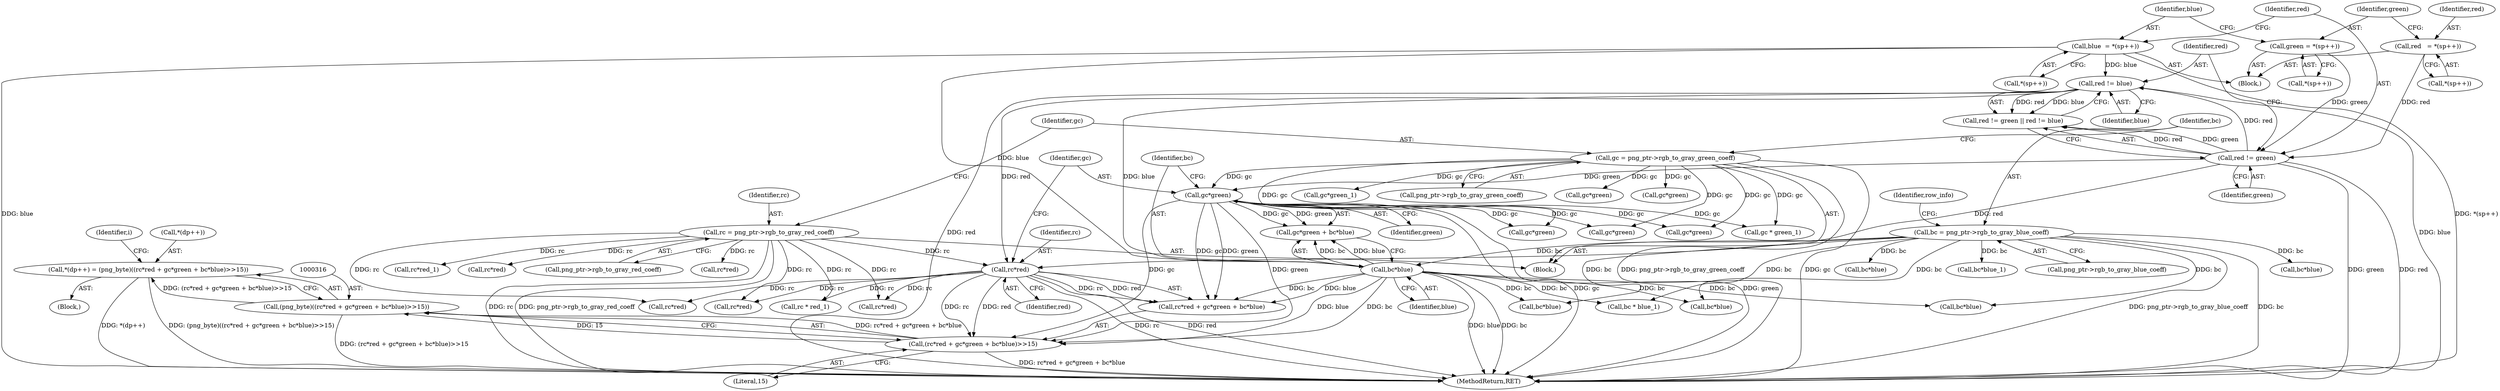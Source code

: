 digraph "0_Chrome_7f3d85b096f66870a15b37c2f40b219b2e292693_9@integer" {
"1000311" [label="(Call,*(dp++) = (png_byte)((rc*red + gc*green + bc*blue)>>15))"];
"1000315" [label="(Call,(png_byte)((rc*red + gc*green + bc*blue)>>15))"];
"1000317" [label="(Call,(rc*red + gc*green + bc*blue)>>15)"];
"1000319" [label="(Call,rc*red)"];
"1000127" [label="(Call,rc = png_ptr->rgb_to_gray_red_coeff)"];
"1000304" [label="(Call,red != blue)"];
"1000301" [label="(Call,red != green)"];
"1000282" [label="(Call,red   = *(sp++))"];
"1000288" [label="(Call,green = *(sp++))"];
"1000294" [label="(Call,blue  = *(sp++))"];
"1000323" [label="(Call,gc*green)"];
"1000133" [label="(Call,gc = png_ptr->rgb_to_gray_green_coeff)"];
"1000326" [label="(Call,bc*blue)"];
"1000139" [label="(Call,bc = png_ptr->rgb_to_gray_blue_coeff)"];
"1000667" [label="(Call,bc*blue)"];
"1000327" [label="(Identifier,bc)"];
"1000279" [label="(Identifier,i)"];
"1000325" [label="(Identifier,green)"];
"1000509" [label="(Call,rc*red_1)"];
"1000791" [label="(Call,gc*green)"];
"1000326" [label="(Call,bc*blue)"];
"1000307" [label="(Block,)"];
"1000139" [label="(Call,bc = png_ptr->rgb_to_gray_blue_coeff)"];
"1000315" [label="(Call,(png_byte)((rc*red + gc*green + bc*blue)>>15))"];
"1000319" [label="(Call,rc*red)"];
"1000321" [label="(Identifier,red)"];
"1000862" [label="(Call,rc*red)"];
"1000311" [label="(Call,*(dp++) = (png_byte)((rc*red + gc*green + bc*blue)>>15))"];
"1000128" [label="(Identifier,rc)"];
"1000866" [label="(Call,gc*green)"];
"1000294" [label="(Call,blue  = *(sp++))"];
"1000513" [label="(Call,gc*green_1)"];
"1000301" [label="(Call,red != green)"];
"1000303" [label="(Identifier,green)"];
"1000660" [label="(Call,rc*red)"];
"1000284" [label="(Call,*(sp++))"];
"1000295" [label="(Identifier,blue)"];
"1000141" [label="(Call,png_ptr->rgb_to_gray_blue_coeff)"];
"1000140" [label="(Identifier,bc)"];
"1000323" [label="(Call,gc*green)"];
"1000248" [label="(Call,bc*blue)"];
"1001050" [label="(Call,rc * red_1)"];
"1000305" [label="(Identifier,red)"];
"1000787" [label="(Call,rc*red)"];
"1000290" [label="(Call,*(sp++))"];
"1000135" [label="(Call,png_ptr->rgb_to_gray_green_coeff)"];
"1000147" [label="(Identifier,row_info)"];
"1000289" [label="(Identifier,green)"];
"1001208" [label="(Call,gc*green)"];
"1000312" [label="(Call,*(dp++))"];
"1001211" [label="(Call,bc*blue)"];
"1000320" [label="(Identifier,rc)"];
"1000664" [label="(Call,gc*green)"];
"1000245" [label="(Call,gc*green)"];
"1000129" [label="(Call,png_ptr->rgb_to_gray_red_coeff)"];
"1000300" [label="(Call,red != green || red != blue)"];
"1000133" [label="(Call,gc = png_ptr->rgb_to_gray_green_coeff)"];
"1000125" [label="(Block,)"];
"1000127" [label="(Call,rc = png_ptr->rgb_to_gray_red_coeff)"];
"1000304" [label="(Call,red != blue)"];
"1000322" [label="(Call,gc*green + bc*blue)"];
"1000282" [label="(Call,red   = *(sp++))"];
"1000869" [label="(Call,bc*blue)"];
"1000241" [label="(Call,rc*red)"];
"1000329" [label="(Literal,15)"];
"1001285" [label="(MethodReturn,RET)"];
"1000306" [label="(Identifier,blue)"];
"1000283" [label="(Identifier,red)"];
"1000134" [label="(Identifier,gc)"];
"1000288" [label="(Call,green = *(sp++))"];
"1000280" [label="(Block,)"];
"1001054" [label="(Call,gc * green_1)"];
"1000516" [label="(Call,bc*blue_1)"];
"1000317" [label="(Call,(rc*red + gc*green + bc*blue)>>15)"];
"1000328" [label="(Identifier,blue)"];
"1001204" [label="(Call,rc*red)"];
"1001057" [label="(Call,bc * blue_1)"];
"1000302" [label="(Identifier,red)"];
"1000324" [label="(Identifier,gc)"];
"1000318" [label="(Call,rc*red + gc*green + bc*blue)"];
"1000296" [label="(Call,*(sp++))"];
"1000794" [label="(Call,bc*blue)"];
"1000311" -> "1000307"  [label="AST: "];
"1000311" -> "1000315"  [label="CFG: "];
"1000312" -> "1000311"  [label="AST: "];
"1000315" -> "1000311"  [label="AST: "];
"1000279" -> "1000311"  [label="CFG: "];
"1000311" -> "1001285"  [label="DDG: *(dp++)"];
"1000311" -> "1001285"  [label="DDG: (png_byte)((rc*red + gc*green + bc*blue)>>15)"];
"1000315" -> "1000311"  [label="DDG: (rc*red + gc*green + bc*blue)>>15"];
"1000315" -> "1000317"  [label="CFG: "];
"1000316" -> "1000315"  [label="AST: "];
"1000317" -> "1000315"  [label="AST: "];
"1000315" -> "1001285"  [label="DDG: (rc*red + gc*green + bc*blue)>>15"];
"1000317" -> "1000315"  [label="DDG: rc*red + gc*green + bc*blue"];
"1000317" -> "1000315"  [label="DDG: 15"];
"1000317" -> "1000329"  [label="CFG: "];
"1000318" -> "1000317"  [label="AST: "];
"1000329" -> "1000317"  [label="AST: "];
"1000317" -> "1001285"  [label="DDG: rc*red + gc*green + bc*blue"];
"1000319" -> "1000317"  [label="DDG: rc"];
"1000319" -> "1000317"  [label="DDG: red"];
"1000323" -> "1000317"  [label="DDG: gc"];
"1000323" -> "1000317"  [label="DDG: green"];
"1000326" -> "1000317"  [label="DDG: bc"];
"1000326" -> "1000317"  [label="DDG: blue"];
"1000319" -> "1000318"  [label="AST: "];
"1000319" -> "1000321"  [label="CFG: "];
"1000320" -> "1000319"  [label="AST: "];
"1000321" -> "1000319"  [label="AST: "];
"1000324" -> "1000319"  [label="CFG: "];
"1000319" -> "1001285"  [label="DDG: red"];
"1000319" -> "1001285"  [label="DDG: rc"];
"1000319" -> "1000318"  [label="DDG: rc"];
"1000319" -> "1000318"  [label="DDG: red"];
"1000127" -> "1000319"  [label="DDG: rc"];
"1000304" -> "1000319"  [label="DDG: red"];
"1000301" -> "1000319"  [label="DDG: red"];
"1000319" -> "1000787"  [label="DDG: rc"];
"1000319" -> "1000862"  [label="DDG: rc"];
"1000319" -> "1001050"  [label="DDG: rc"];
"1000319" -> "1001204"  [label="DDG: rc"];
"1000127" -> "1000125"  [label="AST: "];
"1000127" -> "1000129"  [label="CFG: "];
"1000128" -> "1000127"  [label="AST: "];
"1000129" -> "1000127"  [label="AST: "];
"1000134" -> "1000127"  [label="CFG: "];
"1000127" -> "1001285"  [label="DDG: png_ptr->rgb_to_gray_red_coeff"];
"1000127" -> "1001285"  [label="DDG: rc"];
"1000127" -> "1000241"  [label="DDG: rc"];
"1000127" -> "1000509"  [label="DDG: rc"];
"1000127" -> "1000660"  [label="DDG: rc"];
"1000127" -> "1000787"  [label="DDG: rc"];
"1000127" -> "1000862"  [label="DDG: rc"];
"1000127" -> "1001050"  [label="DDG: rc"];
"1000127" -> "1001204"  [label="DDG: rc"];
"1000304" -> "1000300"  [label="AST: "];
"1000304" -> "1000306"  [label="CFG: "];
"1000305" -> "1000304"  [label="AST: "];
"1000306" -> "1000304"  [label="AST: "];
"1000300" -> "1000304"  [label="CFG: "];
"1000304" -> "1001285"  [label="DDG: red"];
"1000304" -> "1001285"  [label="DDG: blue"];
"1000304" -> "1000300"  [label="DDG: red"];
"1000304" -> "1000300"  [label="DDG: blue"];
"1000301" -> "1000304"  [label="DDG: red"];
"1000294" -> "1000304"  [label="DDG: blue"];
"1000304" -> "1000326"  [label="DDG: blue"];
"1000301" -> "1000300"  [label="AST: "];
"1000301" -> "1000303"  [label="CFG: "];
"1000302" -> "1000301"  [label="AST: "];
"1000303" -> "1000301"  [label="AST: "];
"1000305" -> "1000301"  [label="CFG: "];
"1000300" -> "1000301"  [label="CFG: "];
"1000301" -> "1001285"  [label="DDG: green"];
"1000301" -> "1001285"  [label="DDG: red"];
"1000301" -> "1000300"  [label="DDG: red"];
"1000301" -> "1000300"  [label="DDG: green"];
"1000282" -> "1000301"  [label="DDG: red"];
"1000288" -> "1000301"  [label="DDG: green"];
"1000301" -> "1000323"  [label="DDG: green"];
"1000282" -> "1000280"  [label="AST: "];
"1000282" -> "1000284"  [label="CFG: "];
"1000283" -> "1000282"  [label="AST: "];
"1000284" -> "1000282"  [label="AST: "];
"1000289" -> "1000282"  [label="CFG: "];
"1000288" -> "1000280"  [label="AST: "];
"1000288" -> "1000290"  [label="CFG: "];
"1000289" -> "1000288"  [label="AST: "];
"1000290" -> "1000288"  [label="AST: "];
"1000295" -> "1000288"  [label="CFG: "];
"1000294" -> "1000280"  [label="AST: "];
"1000294" -> "1000296"  [label="CFG: "];
"1000295" -> "1000294"  [label="AST: "];
"1000296" -> "1000294"  [label="AST: "];
"1000302" -> "1000294"  [label="CFG: "];
"1000294" -> "1001285"  [label="DDG: *(sp++)"];
"1000294" -> "1001285"  [label="DDG: blue"];
"1000294" -> "1000326"  [label="DDG: blue"];
"1000323" -> "1000322"  [label="AST: "];
"1000323" -> "1000325"  [label="CFG: "];
"1000324" -> "1000323"  [label="AST: "];
"1000325" -> "1000323"  [label="AST: "];
"1000327" -> "1000323"  [label="CFG: "];
"1000323" -> "1001285"  [label="DDG: gc"];
"1000323" -> "1001285"  [label="DDG: green"];
"1000323" -> "1000318"  [label="DDG: gc"];
"1000323" -> "1000318"  [label="DDG: green"];
"1000323" -> "1000322"  [label="DDG: gc"];
"1000323" -> "1000322"  [label="DDG: green"];
"1000133" -> "1000323"  [label="DDG: gc"];
"1000323" -> "1000791"  [label="DDG: gc"];
"1000323" -> "1000866"  [label="DDG: gc"];
"1000323" -> "1001054"  [label="DDG: gc"];
"1000323" -> "1001208"  [label="DDG: gc"];
"1000133" -> "1000125"  [label="AST: "];
"1000133" -> "1000135"  [label="CFG: "];
"1000134" -> "1000133"  [label="AST: "];
"1000135" -> "1000133"  [label="AST: "];
"1000140" -> "1000133"  [label="CFG: "];
"1000133" -> "1001285"  [label="DDG: gc"];
"1000133" -> "1001285"  [label="DDG: png_ptr->rgb_to_gray_green_coeff"];
"1000133" -> "1000245"  [label="DDG: gc"];
"1000133" -> "1000513"  [label="DDG: gc"];
"1000133" -> "1000664"  [label="DDG: gc"];
"1000133" -> "1000791"  [label="DDG: gc"];
"1000133" -> "1000866"  [label="DDG: gc"];
"1000133" -> "1001054"  [label="DDG: gc"];
"1000133" -> "1001208"  [label="DDG: gc"];
"1000326" -> "1000322"  [label="AST: "];
"1000326" -> "1000328"  [label="CFG: "];
"1000327" -> "1000326"  [label="AST: "];
"1000328" -> "1000326"  [label="AST: "];
"1000322" -> "1000326"  [label="CFG: "];
"1000326" -> "1001285"  [label="DDG: blue"];
"1000326" -> "1001285"  [label="DDG: bc"];
"1000326" -> "1000318"  [label="DDG: bc"];
"1000326" -> "1000318"  [label="DDG: blue"];
"1000326" -> "1000322"  [label="DDG: bc"];
"1000326" -> "1000322"  [label="DDG: blue"];
"1000139" -> "1000326"  [label="DDG: bc"];
"1000326" -> "1000794"  [label="DDG: bc"];
"1000326" -> "1000869"  [label="DDG: bc"];
"1000326" -> "1001057"  [label="DDG: bc"];
"1000326" -> "1001211"  [label="DDG: bc"];
"1000139" -> "1000125"  [label="AST: "];
"1000139" -> "1000141"  [label="CFG: "];
"1000140" -> "1000139"  [label="AST: "];
"1000141" -> "1000139"  [label="AST: "];
"1000147" -> "1000139"  [label="CFG: "];
"1000139" -> "1001285"  [label="DDG: png_ptr->rgb_to_gray_blue_coeff"];
"1000139" -> "1001285"  [label="DDG: bc"];
"1000139" -> "1000248"  [label="DDG: bc"];
"1000139" -> "1000516"  [label="DDG: bc"];
"1000139" -> "1000667"  [label="DDG: bc"];
"1000139" -> "1000794"  [label="DDG: bc"];
"1000139" -> "1000869"  [label="DDG: bc"];
"1000139" -> "1001057"  [label="DDG: bc"];
"1000139" -> "1001211"  [label="DDG: bc"];
}
